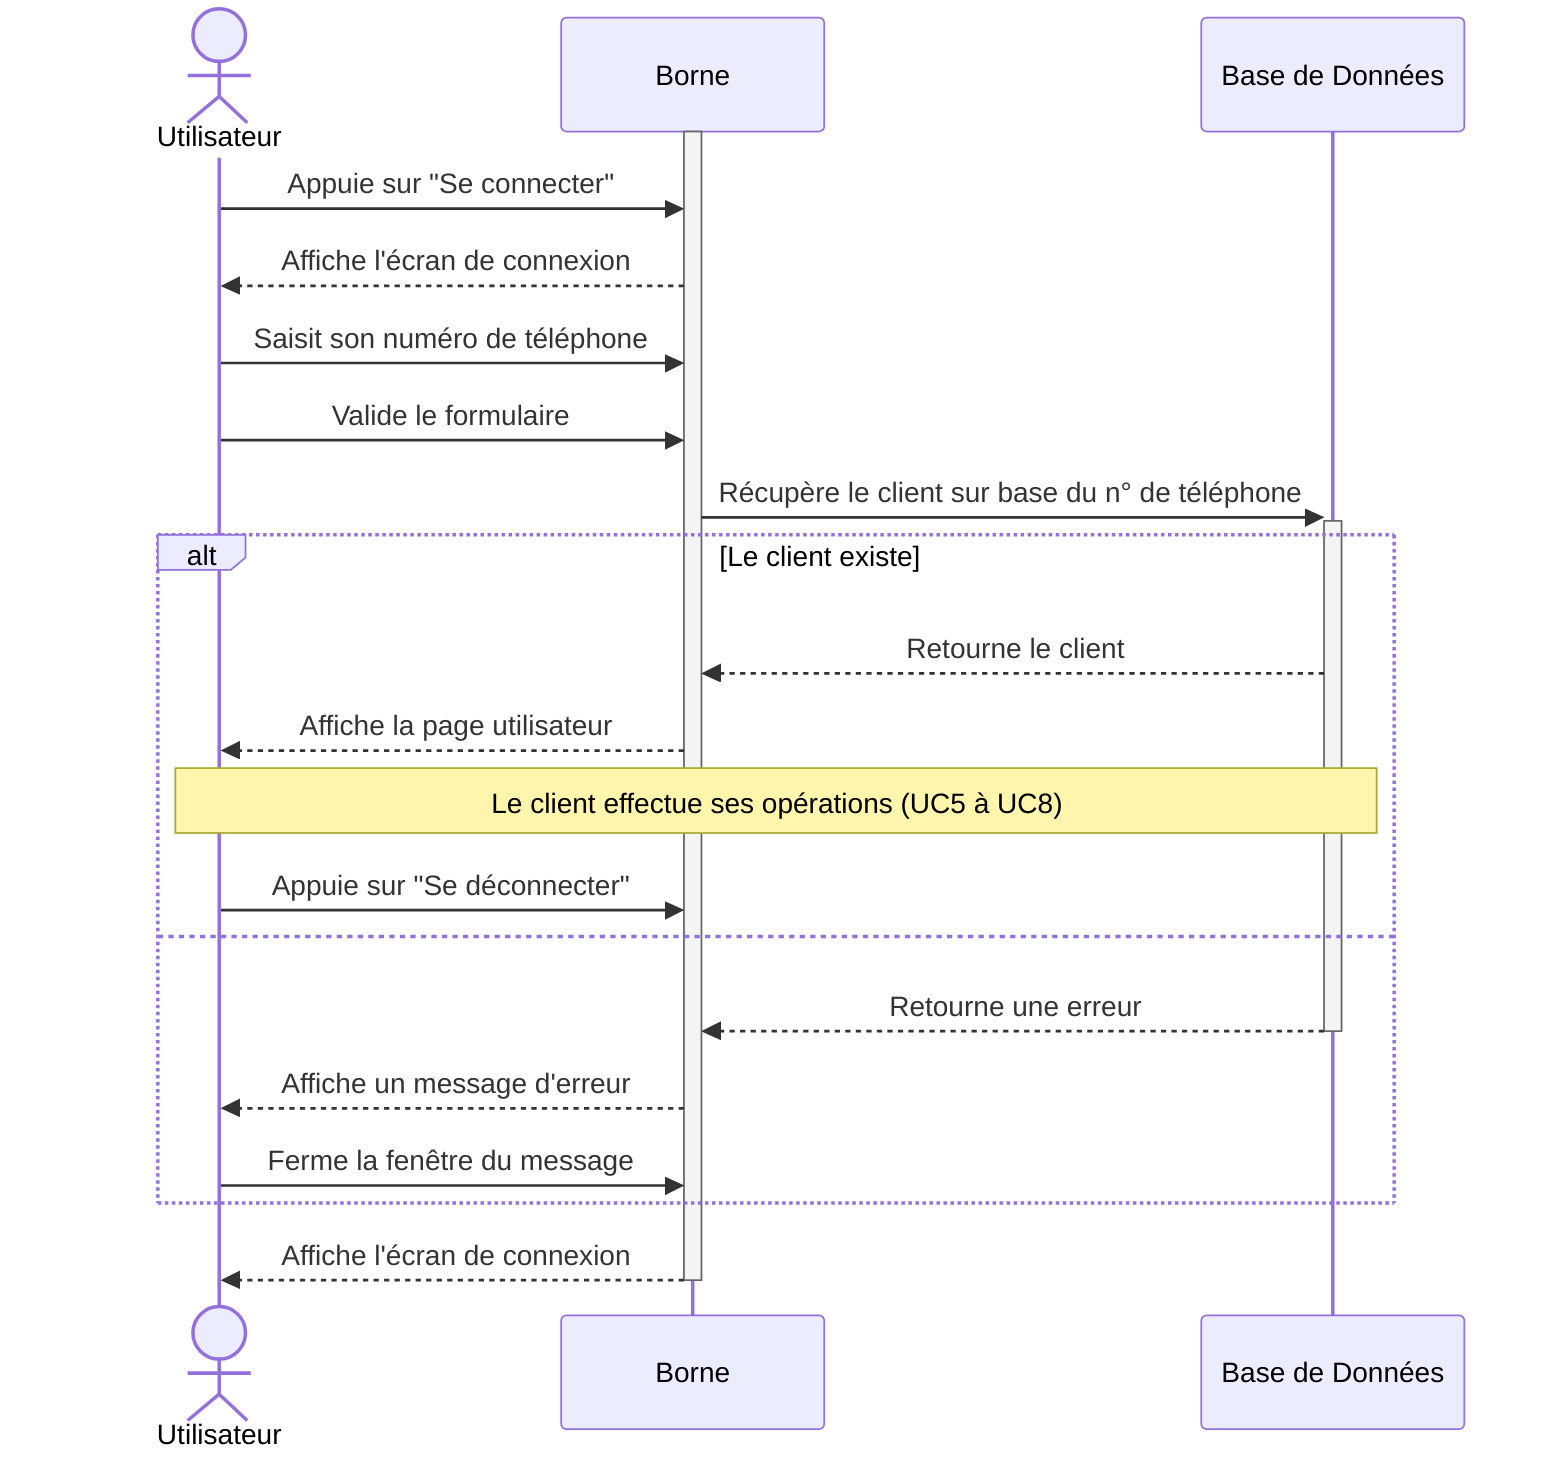 sequenceDiagram
    actor U as Utilisateur
    participant B as Borne
    participant DB as Base de Données
    activate B

    U->>B: Appuie sur "Se connecter"
    B-->>U: Affiche l'écran de connexion
    U->>B: Saisit son numéro de téléphone
    U->>B: Valide le formulaire
    B->>+DB: Récupère le client sur base du n° de téléphone

    alt Le client existe
        DB-->>B: Retourne le client
        B-->>U: Affiche la page utilisateur
        Note over U, DB: Le client effectue ses opérations (UC5 à UC8)
        U->>B: Appuie sur "Se déconnecter"
    else
        DB-->>-B: Retourne une erreur
        B-->>U: Affiche un message d'erreur
        U->>B: Ferme la fenêtre du message
    end
    B-->>U: Affiche l'écran de connexion

    deactivate B